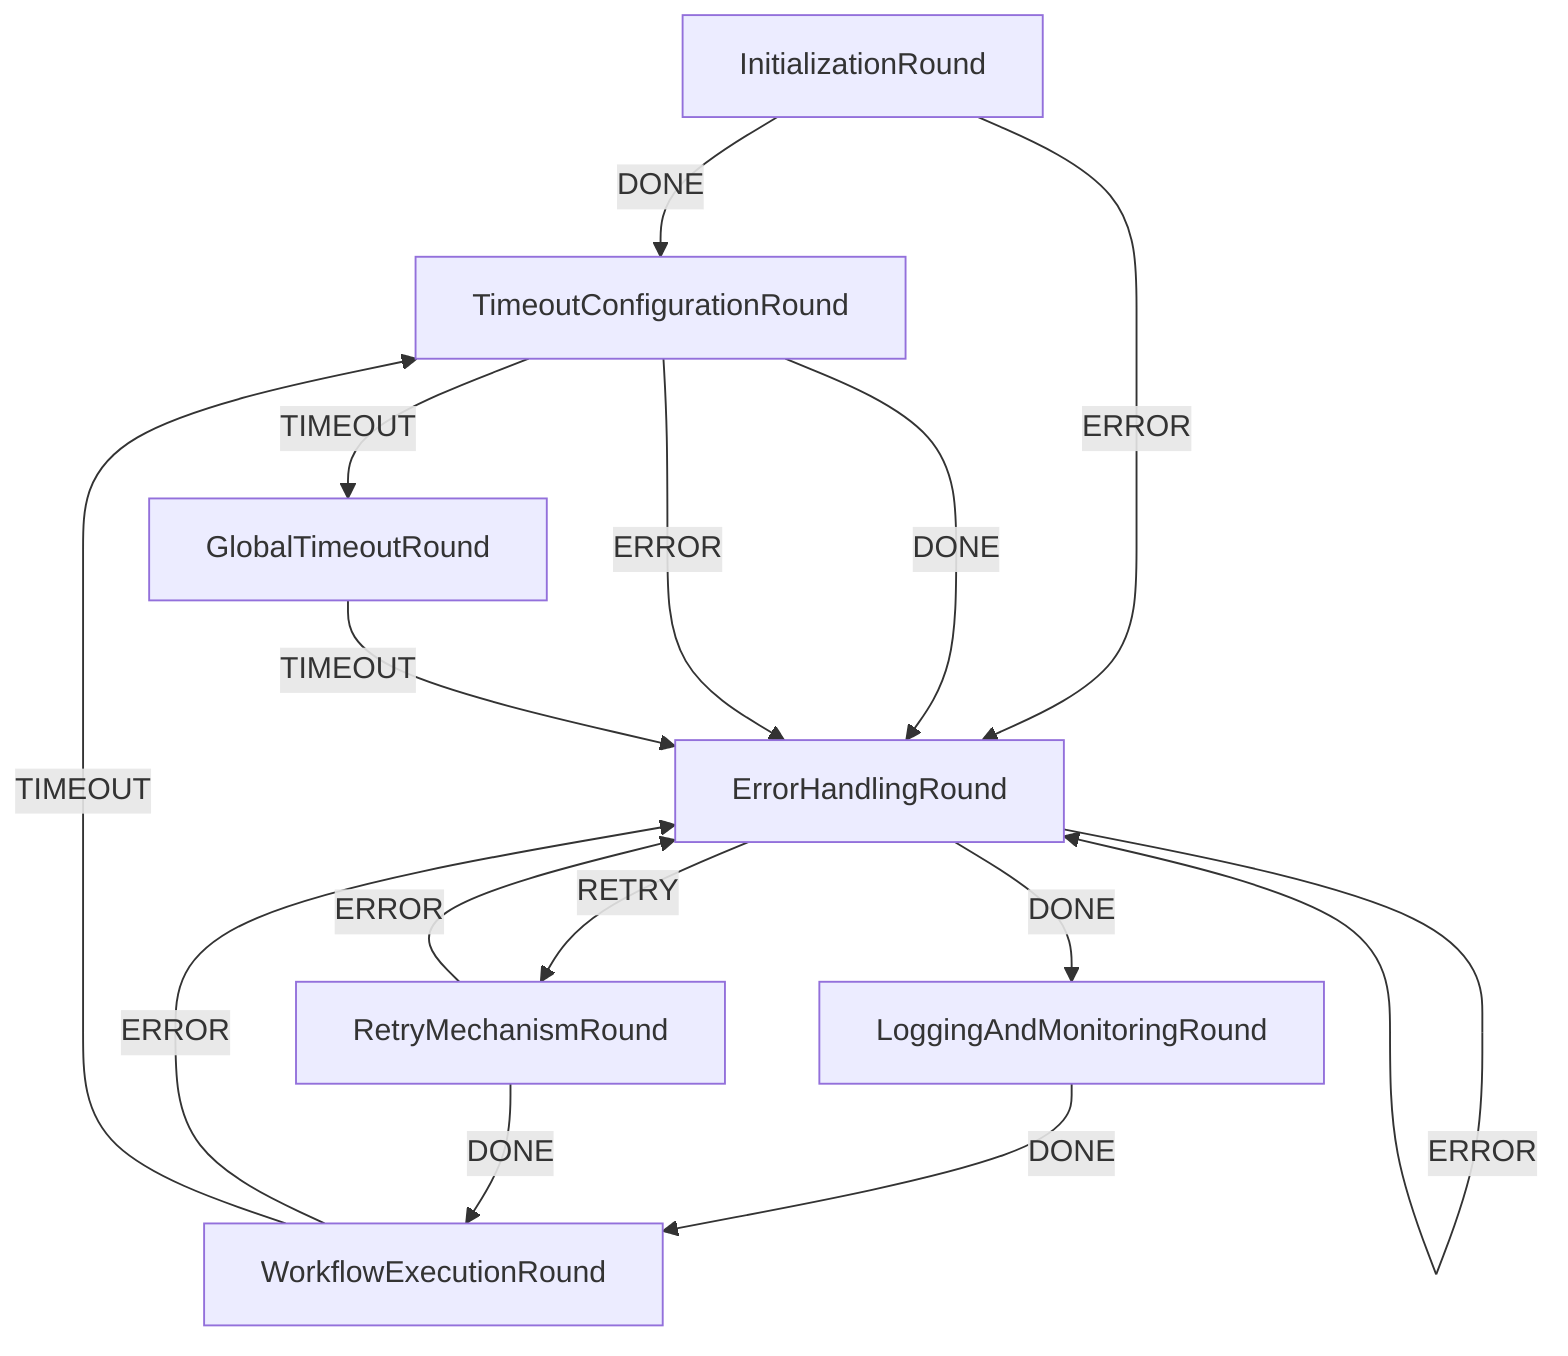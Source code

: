 graph TD
  InitializationRound
  GlobalTimeoutRound
  TimeoutConfigurationRound
  LoggingAndMonitoringRound
  WorkflowExecutionRound
  InitializationRound
  RetryMechanismRound
  ErrorHandlingRound
  InitializationRound -->|DONE| TimeoutConfigurationRound
  InitializationRound -->|ERROR| ErrorHandlingRound
  TimeoutConfigurationRound -->|DONE| ErrorHandlingRound
  TimeoutConfigurationRound -->|ERROR| ErrorHandlingRound
  TimeoutConfigurationRound -->|TIMEOUT| GlobalTimeoutRound
  ErrorHandlingRound -->|DONE| LoggingAndMonitoringRound
  ErrorHandlingRound -->|ERROR| ErrorHandlingRound
  ErrorHandlingRound -->|RETRY| RetryMechanismRound
  LoggingAndMonitoringRound -->|DONE| WorkflowExecutionRound
  WorkflowExecutionRound -->|ERROR| ErrorHandlingRound
  WorkflowExecutionRound -->|TIMEOUT| TimeoutConfigurationRound
  RetryMechanismRound -->|DONE| WorkflowExecutionRound
  RetryMechanismRound -->|ERROR| ErrorHandlingRound
  GlobalTimeoutRound -->|TIMEOUT| ErrorHandlingRound